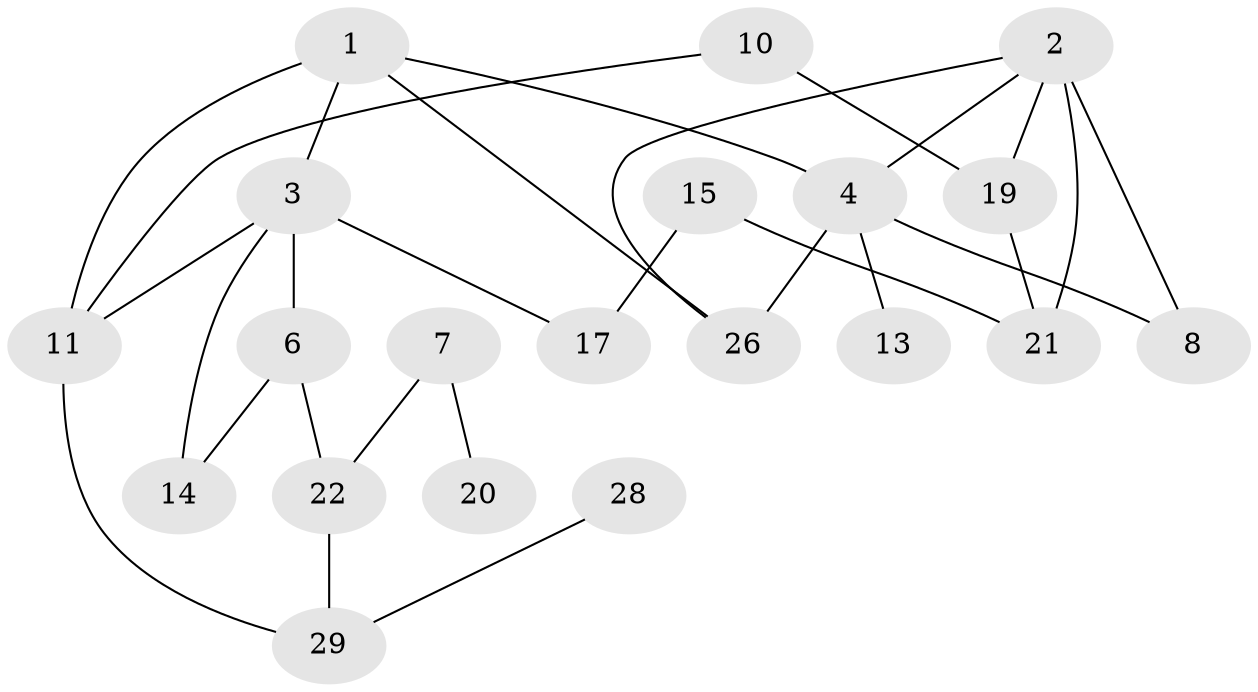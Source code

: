 // original degree distribution, {5: 0.034482758620689655, 3: 0.27586206896551724, 4: 0.06896551724137931, 1: 0.27586206896551724, 0: 0.10344827586206896, 2: 0.2413793103448276}
// Generated by graph-tools (version 1.1) at 2025/48/03/04/25 22:48:26]
// undirected, 20 vertices, 28 edges
graph export_dot {
  node [color=gray90,style=filled];
  1;
  2;
  3;
  4;
  6;
  7;
  8;
  10;
  11;
  13;
  14;
  15;
  17;
  19;
  20;
  21;
  22;
  26;
  28;
  29;
  1 -- 3 [weight=1.0];
  1 -- 4 [weight=1.0];
  1 -- 11 [weight=1.0];
  1 -- 26 [weight=1.0];
  2 -- 4 [weight=1.0];
  2 -- 8 [weight=1.0];
  2 -- 19 [weight=1.0];
  2 -- 21 [weight=2.0];
  2 -- 26 [weight=1.0];
  3 -- 6 [weight=1.0];
  3 -- 11 [weight=1.0];
  3 -- 14 [weight=1.0];
  3 -- 17 [weight=1.0];
  4 -- 8 [weight=1.0];
  4 -- 13 [weight=2.0];
  4 -- 26 [weight=1.0];
  6 -- 14 [weight=1.0];
  6 -- 22 [weight=1.0];
  7 -- 20 [weight=1.0];
  7 -- 22 [weight=1.0];
  10 -- 11 [weight=1.0];
  10 -- 19 [weight=1.0];
  11 -- 29 [weight=1.0];
  15 -- 17 [weight=1.0];
  15 -- 21 [weight=1.0];
  19 -- 21 [weight=1.0];
  22 -- 29 [weight=1.0];
  28 -- 29 [weight=1.0];
}
